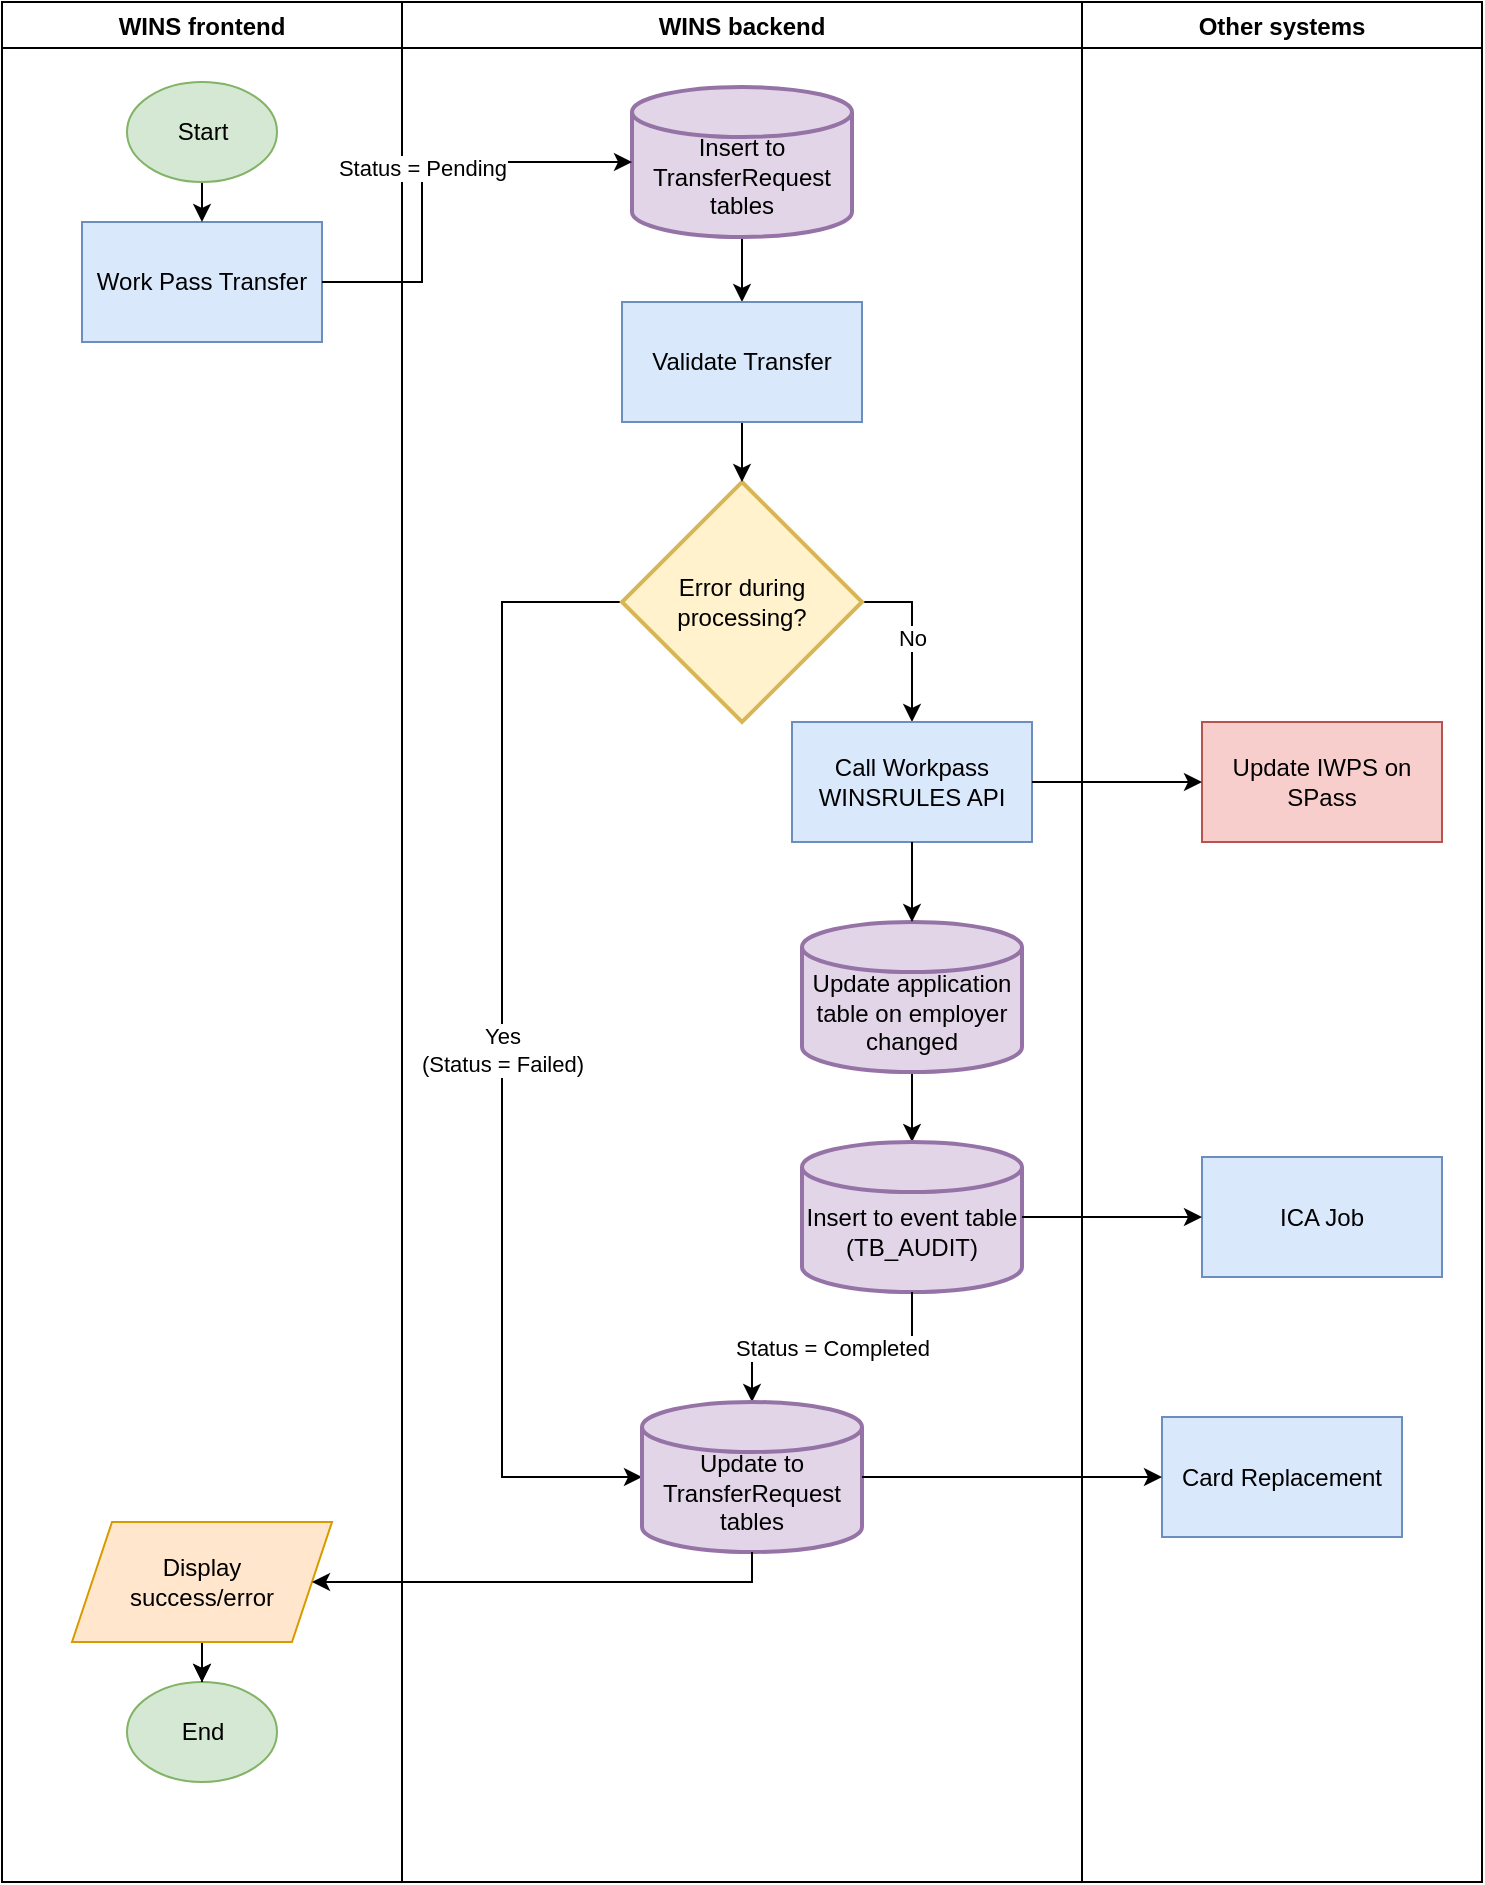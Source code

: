 <mxfile version="20.2.7" type="github">
  <diagram id="BOh7agUmf3UPWmB1qQId" name="Page-1">
    <mxGraphModel dx="868" dy="482" grid="1" gridSize="10" guides="1" tooltips="1" connect="1" arrows="1" fold="1" page="1" pageScale="1" pageWidth="850" pageHeight="1100" math="0" shadow="0">
      <root>
        <mxCell id="0" />
        <mxCell id="1" parent="0" />
        <mxCell id="IvsaoeaK_1PKzHFkuY8C-30" value="WINS frontend" style="swimlane;" parent="1" vertex="1">
          <mxGeometry x="30" y="20" width="200" height="940" as="geometry" />
        </mxCell>
        <mxCell id="IvsaoeaK_1PKzHFkuY8C-33" value="Work Pass Transfer" style="rounded=0;whiteSpace=wrap;html=1;fillColor=#dae8fc;strokeColor=#6c8ebf;" parent="IvsaoeaK_1PKzHFkuY8C-30" vertex="1">
          <mxGeometry x="40" y="110" width="120" height="60" as="geometry" />
        </mxCell>
        <mxCell id="IvsaoeaK_1PKzHFkuY8C-45" value="End" style="ellipse;whiteSpace=wrap;html=1;fillColor=#d5e8d4;strokeColor=#82b366;" parent="IvsaoeaK_1PKzHFkuY8C-30" vertex="1">
          <mxGeometry x="62.5" y="840" width="75" height="50" as="geometry" />
        </mxCell>
        <mxCell id="tJUJZoD9L9fZRlQm-8lW-8" value="" style="edgeStyle=orthogonalEdgeStyle;rounded=0;orthogonalLoop=1;jettySize=auto;html=1;" parent="IvsaoeaK_1PKzHFkuY8C-30" source="IvsaoeaK_1PKzHFkuY8C-58" target="IvsaoeaK_1PKzHFkuY8C-45" edge="1">
          <mxGeometry relative="1" as="geometry" />
        </mxCell>
        <mxCell id="IvsaoeaK_1PKzHFkuY8C-58" value="Display&lt;br&gt;success/error" style="shape=parallelogram;perimeter=parallelogramPerimeter;whiteSpace=wrap;html=1;fixedSize=1;fillColor=#ffe6cc;strokeColor=#d79b00;" parent="IvsaoeaK_1PKzHFkuY8C-30" vertex="1">
          <mxGeometry x="35" y="760" width="130" height="60" as="geometry" />
        </mxCell>
        <mxCell id="IvsaoeaK_1PKzHFkuY8C-62" style="edgeStyle=orthogonalEdgeStyle;rounded=0;orthogonalLoop=1;jettySize=auto;html=1;entryX=0.5;entryY=0;entryDx=0;entryDy=0;" parent="IvsaoeaK_1PKzHFkuY8C-30" target="IvsaoeaK_1PKzHFkuY8C-45" edge="1">
          <mxGeometry relative="1" as="geometry">
            <mxPoint x="100" y="822.5" as="sourcePoint" />
          </mxGeometry>
        </mxCell>
        <mxCell id="tJUJZoD9L9fZRlQm-8lW-6" style="edgeStyle=orthogonalEdgeStyle;rounded=0;orthogonalLoop=1;jettySize=auto;html=1;exitX=0.5;exitY=1;exitDx=0;exitDy=0;entryX=0.5;entryY=0;entryDx=0;entryDy=0;" parent="IvsaoeaK_1PKzHFkuY8C-30" source="IvsaoeaK_1PKzHFkuY8C-2" target="IvsaoeaK_1PKzHFkuY8C-33" edge="1">
          <mxGeometry relative="1" as="geometry" />
        </mxCell>
        <mxCell id="IvsaoeaK_1PKzHFkuY8C-2" value="Start" style="ellipse;whiteSpace=wrap;html=1;fillColor=#d5e8d4;strokeColor=#82b366;" parent="IvsaoeaK_1PKzHFkuY8C-30" vertex="1">
          <mxGeometry x="62.5" y="40" width="75" height="50" as="geometry" />
        </mxCell>
        <mxCell id="IvsaoeaK_1PKzHFkuY8C-31" value="WINS backend" style="swimlane;" parent="1" vertex="1">
          <mxGeometry x="230" y="20" width="340" height="940" as="geometry" />
        </mxCell>
        <mxCell id="Phatp9sZORNLYv30HOCq-11" style="edgeStyle=orthogonalEdgeStyle;rounded=0;orthogonalLoop=1;jettySize=auto;html=1;exitX=0.5;exitY=1;exitDx=0;exitDy=0;exitPerimeter=0;entryX=0.5;entryY=0;entryDx=0;entryDy=0;" parent="IvsaoeaK_1PKzHFkuY8C-31" source="IvsaoeaK_1PKzHFkuY8C-34" target="Phatp9sZORNLYv30HOCq-10" edge="1">
          <mxGeometry relative="1" as="geometry" />
        </mxCell>
        <mxCell id="IvsaoeaK_1PKzHFkuY8C-34" value="&lt;br&gt;Insert to TransferRequest tables" style="strokeWidth=2;html=1;shape=mxgraph.flowchart.database;whiteSpace=wrap;fillColor=#e1d5e7;strokeColor=#9673a6;" parent="IvsaoeaK_1PKzHFkuY8C-31" vertex="1">
          <mxGeometry x="115" y="42.5" width="110" height="75" as="geometry" />
        </mxCell>
        <mxCell id="IvsaoeaK_1PKzHFkuY8C-73" value="No" style="edgeStyle=orthogonalEdgeStyle;rounded=0;orthogonalLoop=1;jettySize=auto;html=1;exitX=1;exitY=0.5;exitDx=0;exitDy=0;exitPerimeter=0;entryX=0.5;entryY=0;entryDx=0;entryDy=0;" parent="IvsaoeaK_1PKzHFkuY8C-31" source="IvsaoeaK_1PKzHFkuY8C-37" target="IvsaoeaK_1PKzHFkuY8C-42" edge="1">
          <mxGeometry relative="1" as="geometry" />
        </mxCell>
        <mxCell id="tJUJZoD9L9fZRlQm-8lW-5" value="Yes&lt;br&gt;(Status = Failed)" style="edgeStyle=orthogonalEdgeStyle;rounded=0;orthogonalLoop=1;jettySize=auto;html=1;exitX=0;exitY=0.5;exitDx=0;exitDy=0;exitPerimeter=0;entryX=0;entryY=0.5;entryDx=0;entryDy=0;entryPerimeter=0;" parent="IvsaoeaK_1PKzHFkuY8C-31" source="IvsaoeaK_1PKzHFkuY8C-37" target="Phatp9sZORNLYv30HOCq-13" edge="1">
          <mxGeometry relative="1" as="geometry">
            <Array as="points">
              <mxPoint x="50" y="300" />
              <mxPoint x="50" y="738" />
            </Array>
          </mxGeometry>
        </mxCell>
        <mxCell id="IvsaoeaK_1PKzHFkuY8C-37" value="Error during processing?" style="strokeWidth=2;html=1;shape=mxgraph.flowchart.decision;whiteSpace=wrap;fillColor=#fff2cc;strokeColor=#d6b656;" parent="IvsaoeaK_1PKzHFkuY8C-31" vertex="1">
          <mxGeometry x="110" y="240" width="120" height="120" as="geometry" />
        </mxCell>
        <mxCell id="Phatp9sZORNLYv30HOCq-16" style="edgeStyle=orthogonalEdgeStyle;rounded=0;orthogonalLoop=1;jettySize=auto;html=1;exitX=0.5;exitY=1;exitDx=0;exitDy=0;exitPerimeter=0;entryX=0.5;entryY=0;entryDx=0;entryDy=0;entryPerimeter=0;" parent="IvsaoeaK_1PKzHFkuY8C-31" source="IvsaoeaK_1PKzHFkuY8C-39" target="IvsaoeaK_1PKzHFkuY8C-40" edge="1">
          <mxGeometry relative="1" as="geometry" />
        </mxCell>
        <mxCell id="IvsaoeaK_1PKzHFkuY8C-39" value="&lt;br&gt;Update application table on employer changed" style="strokeWidth=2;html=1;shape=mxgraph.flowchart.database;whiteSpace=wrap;fillColor=#e1d5e7;strokeColor=#9673a6;" parent="IvsaoeaK_1PKzHFkuY8C-31" vertex="1">
          <mxGeometry x="200" y="460" width="110" height="75" as="geometry" />
        </mxCell>
        <mxCell id="IvsaoeaK_1PKzHFkuY8C-40" value="&lt;br&gt;Insert to event table (TB_AUDIT)" style="strokeWidth=2;html=1;shape=mxgraph.flowchart.database;whiteSpace=wrap;fillColor=#e1d5e7;strokeColor=#9673a6;" parent="IvsaoeaK_1PKzHFkuY8C-31" vertex="1">
          <mxGeometry x="200" y="570" width="110" height="75" as="geometry" />
        </mxCell>
        <mxCell id="tJUJZoD9L9fZRlQm-8lW-2" value="Status = Completed" style="edgeStyle=orthogonalEdgeStyle;rounded=0;orthogonalLoop=1;jettySize=auto;html=1;entryX=0.5;entryY=0;entryDx=0;entryDy=0;entryPerimeter=0;" parent="IvsaoeaK_1PKzHFkuY8C-31" source="IvsaoeaK_1PKzHFkuY8C-40" target="Phatp9sZORNLYv30HOCq-13" edge="1">
          <mxGeometry relative="1" as="geometry" />
        </mxCell>
        <mxCell id="IvsaoeaK_1PKzHFkuY8C-42" value="Call Workpass WINSRULES API" style="rounded=0;whiteSpace=wrap;html=1;fillColor=#dae8fc;strokeColor=#6c8ebf;" parent="IvsaoeaK_1PKzHFkuY8C-31" vertex="1">
          <mxGeometry x="195" y="360" width="120" height="60" as="geometry" />
        </mxCell>
        <mxCell id="Phatp9sZORNLYv30HOCq-12" style="edgeStyle=orthogonalEdgeStyle;rounded=0;orthogonalLoop=1;jettySize=auto;html=1;exitX=0.5;exitY=1;exitDx=0;exitDy=0;entryX=0.5;entryY=0;entryDx=0;entryDy=0;entryPerimeter=0;" parent="IvsaoeaK_1PKzHFkuY8C-31" source="Phatp9sZORNLYv30HOCq-10" target="IvsaoeaK_1PKzHFkuY8C-37" edge="1">
          <mxGeometry relative="1" as="geometry" />
        </mxCell>
        <mxCell id="Phatp9sZORNLYv30HOCq-10" value="Validate Transfer" style="rounded=0;whiteSpace=wrap;html=1;fillColor=#dae8fc;strokeColor=#6c8ebf;" parent="IvsaoeaK_1PKzHFkuY8C-31" vertex="1">
          <mxGeometry x="110" y="150" width="120" height="60" as="geometry" />
        </mxCell>
        <mxCell id="Phatp9sZORNLYv30HOCq-13" value="&lt;br&gt;Update to TransferRequest tables" style="strokeWidth=2;html=1;shape=mxgraph.flowchart.database;whiteSpace=wrap;fillColor=#e1d5e7;strokeColor=#9673a6;" parent="IvsaoeaK_1PKzHFkuY8C-31" vertex="1">
          <mxGeometry x="120" y="700" width="110" height="75" as="geometry" />
        </mxCell>
        <mxCell id="p9fQy57lxr8V3G779bgy-1" style="edgeStyle=orthogonalEdgeStyle;rounded=0;orthogonalLoop=1;jettySize=auto;html=1;entryX=0.5;entryY=0;entryDx=0;entryDy=0;entryPerimeter=0;" edge="1" parent="IvsaoeaK_1PKzHFkuY8C-31" source="IvsaoeaK_1PKzHFkuY8C-42" target="IvsaoeaK_1PKzHFkuY8C-39">
          <mxGeometry relative="1" as="geometry">
            <mxPoint x="250" y="490" as="targetPoint" />
          </mxGeometry>
        </mxCell>
        <mxCell id="IvsaoeaK_1PKzHFkuY8C-32" value="Other systems" style="swimlane;" parent="1" vertex="1">
          <mxGeometry x="570" y="20" width="200" height="940" as="geometry" />
        </mxCell>
        <mxCell id="IvsaoeaK_1PKzHFkuY8C-41" value="ICA Job" style="rounded=0;whiteSpace=wrap;html=1;fillColor=#dae8fc;strokeColor=#6c8ebf;" parent="IvsaoeaK_1PKzHFkuY8C-32" vertex="1">
          <mxGeometry x="60" y="577.5" width="120" height="60" as="geometry" />
        </mxCell>
        <mxCell id="IvsaoeaK_1PKzHFkuY8C-43" value="Update IWPS on SPass" style="rounded=0;whiteSpace=wrap;html=1;fillColor=#f8cecc;strokeColor=#b85450;" parent="IvsaoeaK_1PKzHFkuY8C-32" vertex="1">
          <mxGeometry x="60" y="360" width="120" height="60" as="geometry" />
        </mxCell>
        <mxCell id="IvsaoeaK_1PKzHFkuY8C-56" value="Card Replacement" style="rounded=0;whiteSpace=wrap;html=1;fillColor=#dae8fc;strokeColor=#6c8ebf;" parent="IvsaoeaK_1PKzHFkuY8C-32" vertex="1">
          <mxGeometry x="40" y="707.5" width="120" height="60" as="geometry" />
        </mxCell>
        <mxCell id="IvsaoeaK_1PKzHFkuY8C-44" style="edgeStyle=orthogonalEdgeStyle;rounded=0;orthogonalLoop=1;jettySize=auto;html=1;exitX=1;exitY=0.5;exitDx=0;exitDy=0;entryX=0;entryY=0.5;entryDx=0;entryDy=0;" parent="1" source="IvsaoeaK_1PKzHFkuY8C-42" target="IvsaoeaK_1PKzHFkuY8C-43" edge="1">
          <mxGeometry relative="1" as="geometry" />
        </mxCell>
        <mxCell id="IvsaoeaK_1PKzHFkuY8C-69" value="Status = Pending" style="edgeStyle=orthogonalEdgeStyle;rounded=0;orthogonalLoop=1;jettySize=auto;html=1;exitX=1;exitY=0.5;exitDx=0;exitDy=0;entryX=0;entryY=0.5;entryDx=0;entryDy=0;entryPerimeter=0;" parent="1" source="IvsaoeaK_1PKzHFkuY8C-33" target="IvsaoeaK_1PKzHFkuY8C-34" edge="1">
          <mxGeometry relative="1" as="geometry">
            <Array as="points">
              <mxPoint x="240" y="160" />
              <mxPoint x="240" y="100" />
            </Array>
          </mxGeometry>
        </mxCell>
        <mxCell id="IvsaoeaK_1PKzHFkuY8C-79" style="edgeStyle=orthogonalEdgeStyle;rounded=0;orthogonalLoop=1;jettySize=auto;html=1;exitX=1;exitY=0.5;exitDx=0;exitDy=0;exitPerimeter=0;entryX=0;entryY=0.5;entryDx=0;entryDy=0;" parent="1" source="IvsaoeaK_1PKzHFkuY8C-40" target="IvsaoeaK_1PKzHFkuY8C-41" edge="1">
          <mxGeometry relative="1" as="geometry" />
        </mxCell>
        <mxCell id="tJUJZoD9L9fZRlQm-8lW-7" style="edgeStyle=orthogonalEdgeStyle;rounded=0;orthogonalLoop=1;jettySize=auto;html=1;exitX=1;exitY=0.5;exitDx=0;exitDy=0;exitPerimeter=0;entryX=0;entryY=0.5;entryDx=0;entryDy=0;" parent="1" source="Phatp9sZORNLYv30HOCq-13" target="IvsaoeaK_1PKzHFkuY8C-56" edge="1">
          <mxGeometry relative="1" as="geometry" />
        </mxCell>
        <mxCell id="tJUJZoD9L9fZRlQm-8lW-9" style="edgeStyle=orthogonalEdgeStyle;rounded=0;orthogonalLoop=1;jettySize=auto;html=1;exitX=0.5;exitY=1;exitDx=0;exitDy=0;exitPerimeter=0;entryX=1;entryY=0.5;entryDx=0;entryDy=0;" parent="1" source="Phatp9sZORNLYv30HOCq-13" target="IvsaoeaK_1PKzHFkuY8C-58" edge="1">
          <mxGeometry relative="1" as="geometry">
            <Array as="points">
              <mxPoint x="405" y="810" />
            </Array>
          </mxGeometry>
        </mxCell>
      </root>
    </mxGraphModel>
  </diagram>
</mxfile>
